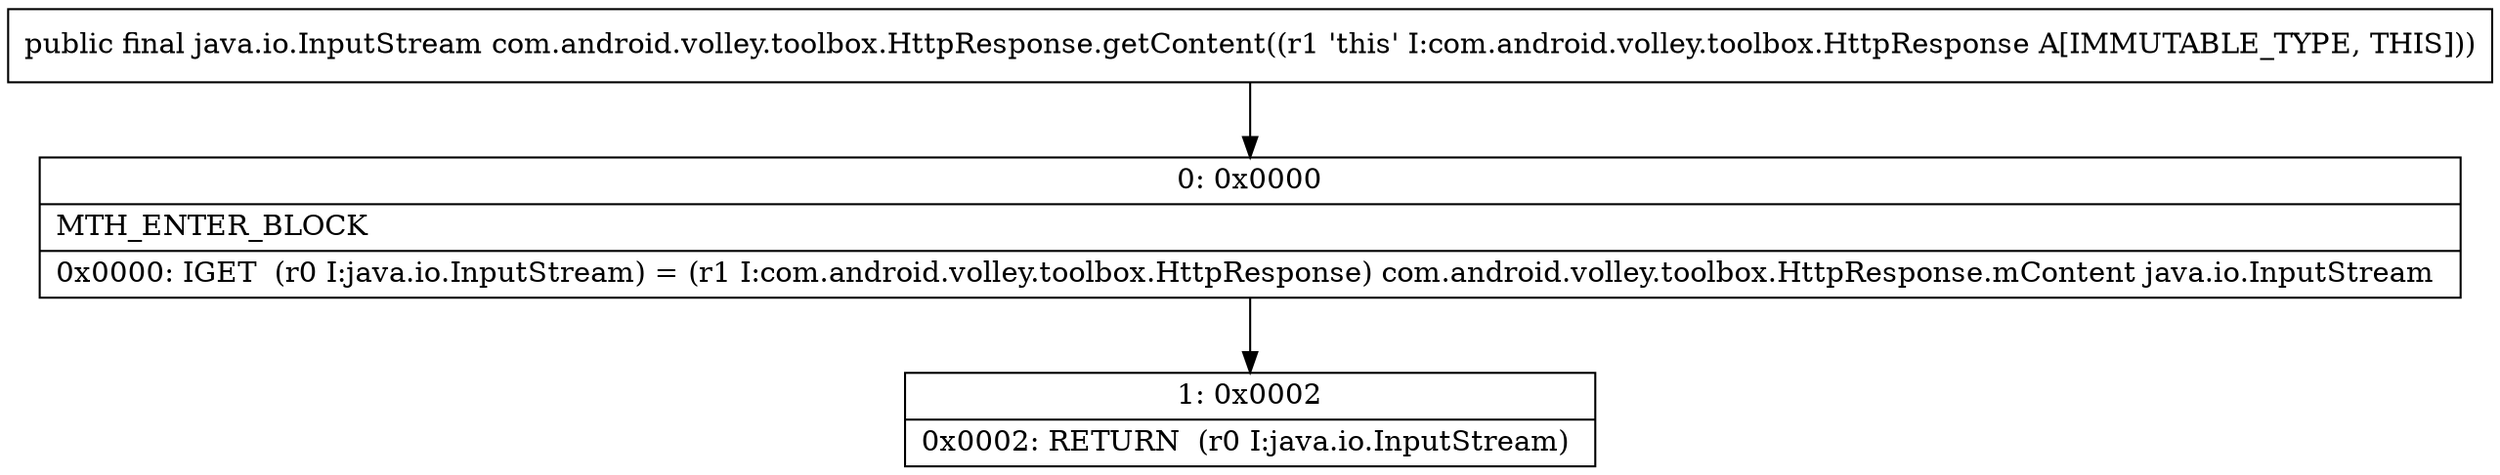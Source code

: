 digraph "CFG forcom.android.volley.toolbox.HttpResponse.getContent()Ljava\/io\/InputStream;" {
Node_0 [shape=record,label="{0\:\ 0x0000|MTH_ENTER_BLOCK\l|0x0000: IGET  (r0 I:java.io.InputStream) = (r1 I:com.android.volley.toolbox.HttpResponse) com.android.volley.toolbox.HttpResponse.mContent java.io.InputStream \l}"];
Node_1 [shape=record,label="{1\:\ 0x0002|0x0002: RETURN  (r0 I:java.io.InputStream) \l}"];
MethodNode[shape=record,label="{public final java.io.InputStream com.android.volley.toolbox.HttpResponse.getContent((r1 'this' I:com.android.volley.toolbox.HttpResponse A[IMMUTABLE_TYPE, THIS])) }"];
MethodNode -> Node_0;
Node_0 -> Node_1;
}

